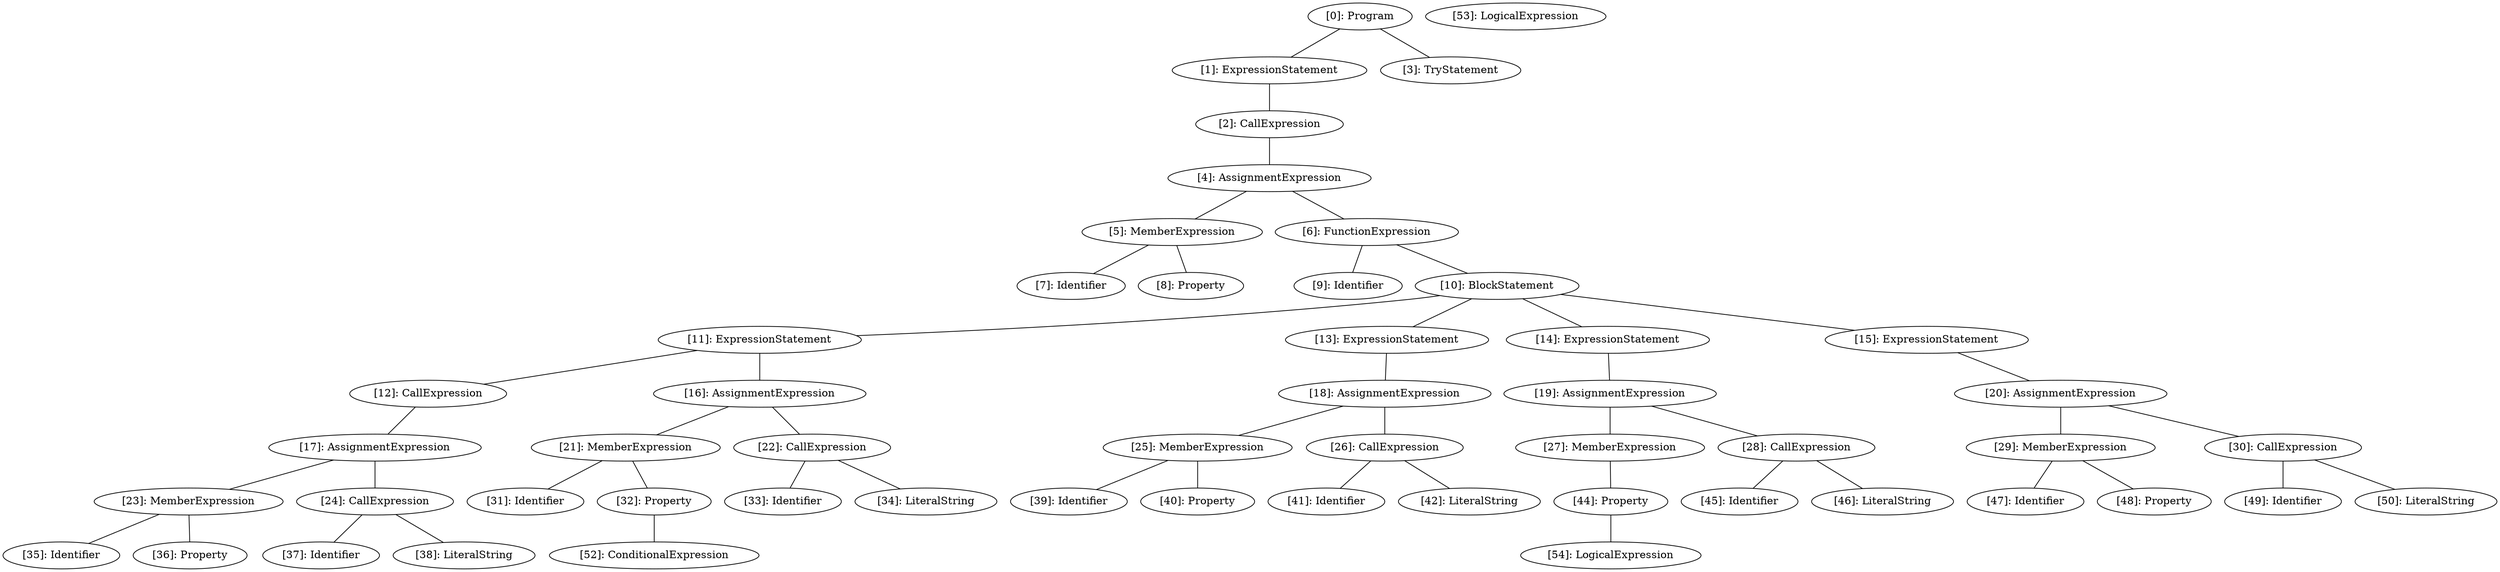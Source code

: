 // Result
graph {
	0 [label="[0]: Program"]
	1 [label="[1]: ExpressionStatement"]
	2 [label="[2]: CallExpression"]
	3 [label="[3]: TryStatement"]
	4 [label="[4]: AssignmentExpression"]
	5 [label="[5]: MemberExpression"]
	6 [label="[6]: FunctionExpression"]
	7 [label="[7]: Identifier"]
	8 [label="[8]: Property"]
	9 [label="[9]: Identifier"]
	10 [label="[10]: BlockStatement"]
	11 [label="[11]: ExpressionStatement"]
	12 [label="[12]: CallExpression"]
	13 [label="[13]: ExpressionStatement"]
	14 [label="[14]: ExpressionStatement"]
	15 [label="[15]: ExpressionStatement"]
	16 [label="[16]: AssignmentExpression"]
	17 [label="[17]: AssignmentExpression"]
	18 [label="[18]: AssignmentExpression"]
	19 [label="[19]: AssignmentExpression"]
	20 [label="[20]: AssignmentExpression"]
	21 [label="[21]: MemberExpression"]
	22 [label="[22]: CallExpression"]
	23 [label="[23]: MemberExpression"]
	24 [label="[24]: CallExpression"]
	25 [label="[25]: MemberExpression"]
	26 [label="[26]: CallExpression"]
	27 [label="[27]: MemberExpression"]
	28 [label="[28]: CallExpression"]
	29 [label="[29]: MemberExpression"]
	30 [label="[30]: CallExpression"]
	31 [label="[31]: Identifier"]
	32 [label="[32]: Property"]
	33 [label="[33]: Identifier"]
	34 [label="[34]: LiteralString"]
	35 [label="[35]: Identifier"]
	36 [label="[36]: Property"]
	37 [label="[37]: Identifier"]
	38 [label="[38]: LiteralString"]
	39 [label="[39]: Identifier"]
	40 [label="[40]: Property"]
	41 [label="[41]: Identifier"]
	42 [label="[42]: LiteralString"]
	44 [label="[44]: Property"]
	45 [label="[45]: Identifier"]
	46 [label="[46]: LiteralString"]
	47 [label="[47]: Identifier"]
	48 [label="[48]: Property"]
	49 [label="[49]: Identifier"]
	50 [label="[50]: LiteralString"]
	52 [label="[52]: ConditionalExpression"]
	53 [label="[53]: LogicalExpression"]
	54 [label="[54]: LogicalExpression"]
	0 -- 1
	0 -- 3
	1 -- 2
	2 -- 4
	4 -- 5
	4 -- 6
	5 -- 7
	5 -- 8
	6 -- 9
	6 -- 10
	10 -- 11
	10 -- 13
	10 -- 14
	10 -- 15
	11 -- 12
	11 -- 16
	12 -- 17
	13 -- 18
	14 -- 19
	15 -- 20
	16 -- 21
	16 -- 22
	17 -- 23
	17 -- 24
	18 -- 25
	18 -- 26
	19 -- 27
	19 -- 28
	20 -- 29
	20 -- 30
	21 -- 31
	21 -- 32
	22 -- 33
	22 -- 34
	23 -- 35
	23 -- 36
	24 -- 37
	24 -- 38
	25 -- 39
	25 -- 40
	26 -- 41
	26 -- 42
	27 -- 44
	28 -- 45
	28 -- 46
	29 -- 47
	29 -- 48
	30 -- 49
	30 -- 50
	32 -- 52
	44 -- 54
}
